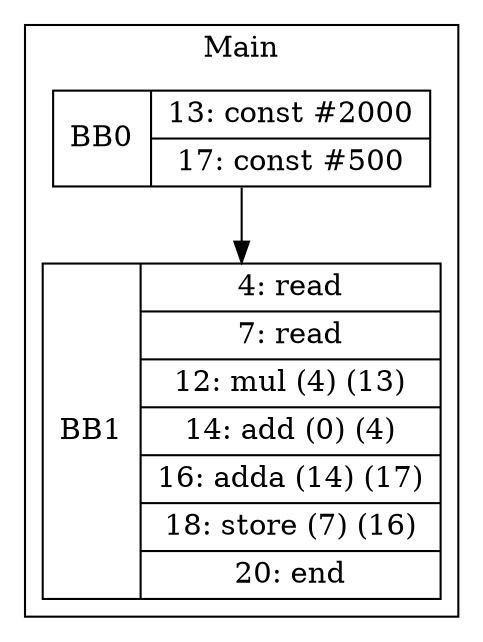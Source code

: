 digraph G {
node [shape=record];
subgraph cluster_main{
label = "Main";
BB0 [shape=record, label="<b>BB0|{13: const #2000|17: const #500}"];
BB1 [shape=record, label="<b>BB1|{4: read|7: read|12: mul (4) (13)|14: add (0) (4)|16: adda (14) (17)|18: store (7) (16)|20: end}"];
}
BB0:s -> BB1:n ;
}
